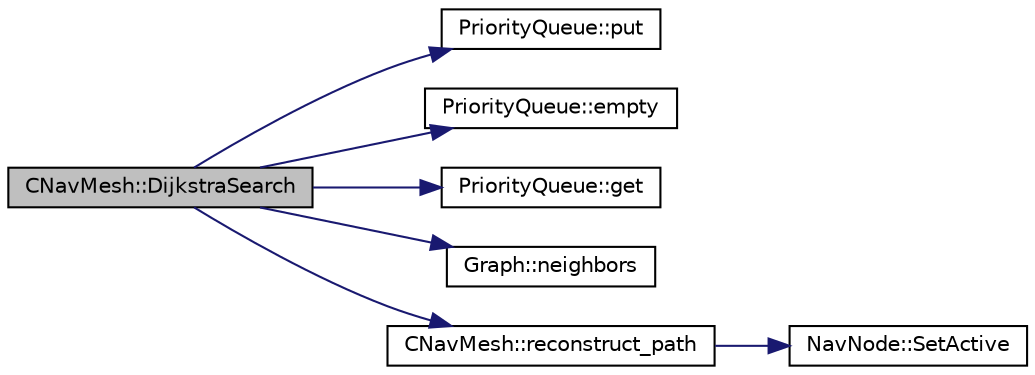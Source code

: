 digraph "CNavMesh::DijkstraSearch"
{
 // LATEX_PDF_SIZE
  edge [fontname="Helvetica",fontsize="10",labelfontname="Helvetica",labelfontsize="10"];
  node [fontname="Helvetica",fontsize="10",shape=record];
  rankdir="LR";
  Node9 [label="CNavMesh::DijkstraSearch",height=0.2,width=0.4,color="black", fillcolor="grey75", style="filled", fontcolor="black",tooltip="Runs a Dijkstra Search, note: we dont need to pass the graph."];
  Node9 -> Node10 [color="midnightblue",fontsize="10",style="solid",fontname="Helvetica"];
  Node10 [label="PriorityQueue::put",height=0.2,width=0.4,color="black", fillcolor="white", style="filled",URL="$struct_priority_queue.html#a101c5d9c3dc80a45661c74f7ba6b012c",tooltip=" "];
  Node9 -> Node11 [color="midnightblue",fontsize="10",style="solid",fontname="Helvetica"];
  Node11 [label="PriorityQueue::empty",height=0.2,width=0.4,color="black", fillcolor="white", style="filled",URL="$struct_priority_queue.html#acfd21545d3164cf72a8c896b413c213d",tooltip=" "];
  Node9 -> Node12 [color="midnightblue",fontsize="10",style="solid",fontname="Helvetica"];
  Node12 [label="PriorityQueue::get",height=0.2,width=0.4,color="black", fillcolor="white", style="filled",URL="$struct_priority_queue.html#a3c7dbba355eeed606a509502e22a7451",tooltip=" "];
  Node9 -> Node13 [color="midnightblue",fontsize="10",style="solid",fontname="Helvetica"];
  Node13 [label="Graph::neighbors",height=0.2,width=0.4,color="black", fillcolor="white", style="filled",URL="$struct_graph.html#a73d0f77cd2d30350bb0b1823d6071831",tooltip=" "];
  Node9 -> Node14 [color="midnightblue",fontsize="10",style="solid",fontname="Helvetica"];
  Node14 [label="CNavMesh::reconstruct_path",height=0.2,width=0.4,color="black", fillcolor="white", style="filled",URL="$class_c_nav_mesh.html#a85b9f6074632f635fe501019bc2520e9",tooltip="Reconstructs the calculated path."];
  Node14 -> Node15 [color="midnightblue",fontsize="10",style="solid",fontname="Helvetica"];
  Node15 [label="NavNode::SetActive",height=0.2,width=0.4,color="black", fillcolor="white", style="filled",URL="$class_nav_node.html#a57466fff867f4f0912ec281a0bfdb389",tooltip="Change the active state."];
}
